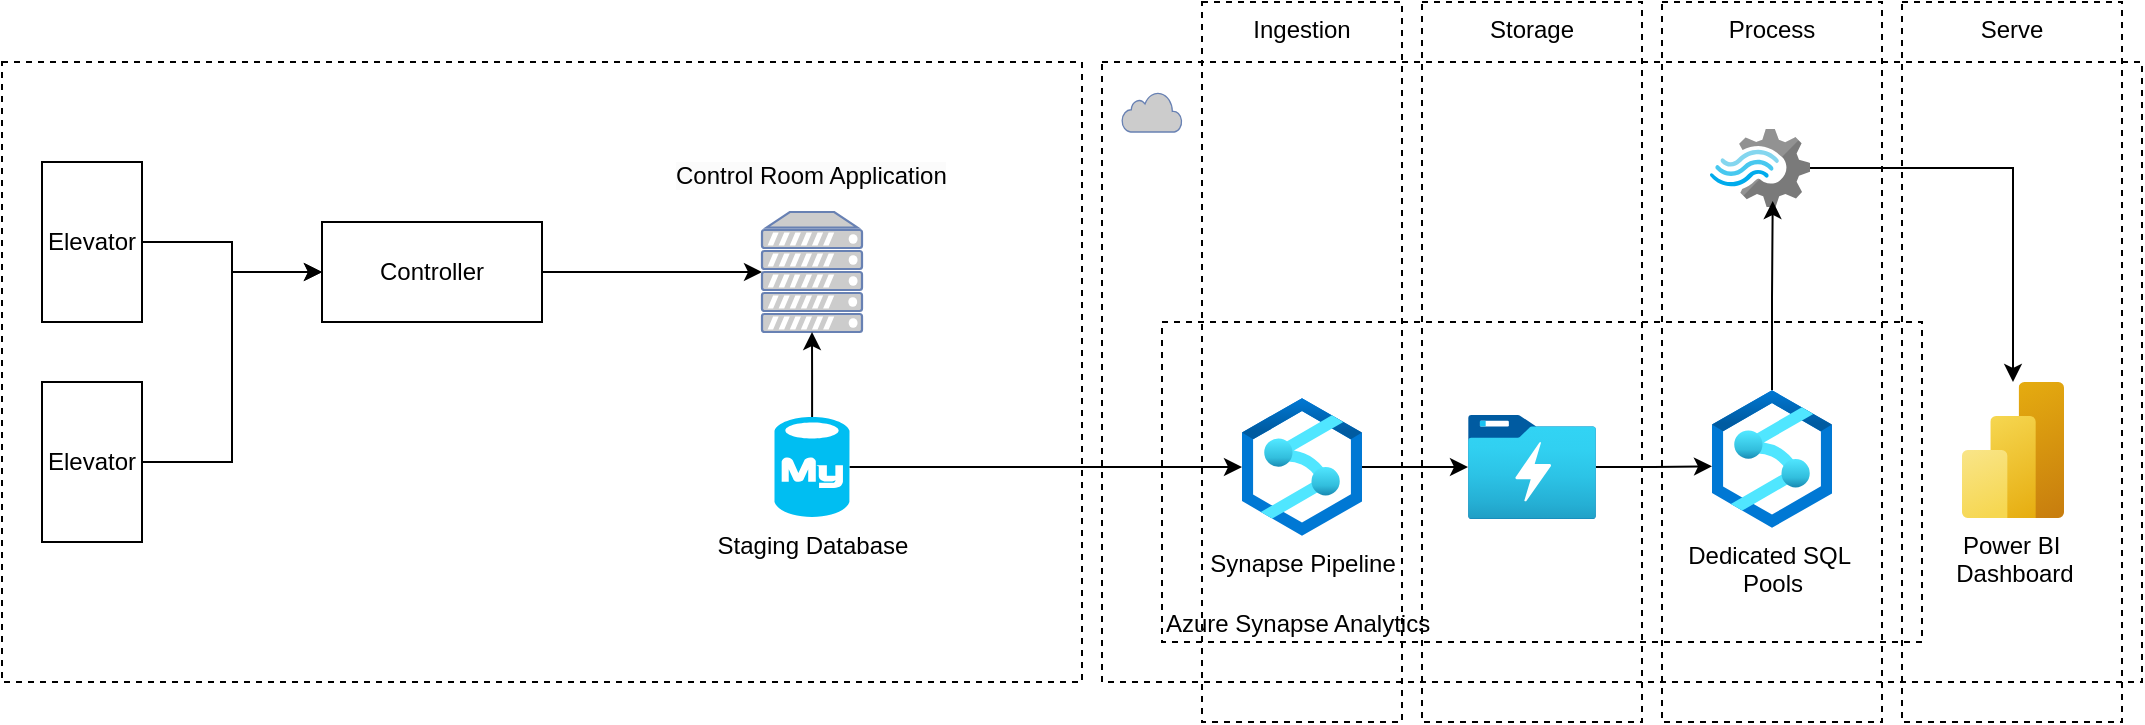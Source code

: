 <mxfile version="24.7.17">
  <diagram name="Page-1" id="Oj2CwVeMSre-gb_g6IW_">
    <mxGraphModel dx="1744" dy="891" grid="1" gridSize="10" guides="1" tooltips="1" connect="1" arrows="1" fold="1" page="1" pageScale="1" pageWidth="850" pageHeight="1100" math="0" shadow="0">
      <root>
        <mxCell id="0" />
        <mxCell id="1" parent="0" />
        <mxCell id="HESK5Comx3yYh3DtOV38-17" value="" style="rounded=0;whiteSpace=wrap;html=1;dashed=1;align=left;verticalAlign=bottom;" vertex="1" parent="1">
          <mxGeometry x="570" y="80" width="520" height="310" as="geometry" />
        </mxCell>
        <mxCell id="HESK5Comx3yYh3DtOV38-44" value="Azure Synapse Analytics" style="rounded=0;whiteSpace=wrap;html=1;dashed=1;align=left;verticalAlign=bottom;" vertex="1" parent="1">
          <mxGeometry x="600" y="210" width="380" height="160" as="geometry" />
        </mxCell>
        <mxCell id="HESK5Comx3yYh3DtOV38-16" value="" style="rounded=0;whiteSpace=wrap;html=1;dashed=1;" vertex="1" parent="1">
          <mxGeometry x="20" y="80" width="540" height="310" as="geometry" />
        </mxCell>
        <mxCell id="HESK5Comx3yYh3DtOV38-4" style="edgeStyle=orthogonalEdgeStyle;rounded=0;orthogonalLoop=1;jettySize=auto;html=1;" edge="1" parent="1" source="HESK5Comx3yYh3DtOV38-1" target="HESK5Comx3yYh3DtOV38-3">
          <mxGeometry relative="1" as="geometry" />
        </mxCell>
        <mxCell id="HESK5Comx3yYh3DtOV38-1" value="Elevator" style="html=1;whiteSpace=wrap;" vertex="1" parent="1">
          <mxGeometry x="40" y="130" width="50" height="80" as="geometry" />
        </mxCell>
        <mxCell id="HESK5Comx3yYh3DtOV38-5" style="edgeStyle=orthogonalEdgeStyle;rounded=0;orthogonalLoop=1;jettySize=auto;html=1;entryX=0;entryY=0.5;entryDx=0;entryDy=0;" edge="1" parent="1" source="HESK5Comx3yYh3DtOV38-2" target="HESK5Comx3yYh3DtOV38-3">
          <mxGeometry relative="1" as="geometry" />
        </mxCell>
        <mxCell id="HESK5Comx3yYh3DtOV38-2" value="Elevator" style="html=1;whiteSpace=wrap;" vertex="1" parent="1">
          <mxGeometry x="40" y="240" width="50" height="80" as="geometry" />
        </mxCell>
        <mxCell id="HESK5Comx3yYh3DtOV38-3" value="Controller" style="html=1;whiteSpace=wrap;" vertex="1" parent="1">
          <mxGeometry x="180" y="160" width="110" height="50" as="geometry" />
        </mxCell>
        <mxCell id="HESK5Comx3yYh3DtOV38-10" style="edgeStyle=orthogonalEdgeStyle;rounded=0;orthogonalLoop=1;jettySize=auto;html=1;" edge="1" parent="1" source="HESK5Comx3yYh3DtOV38-3" target="HESK5Comx3yYh3DtOV38-23">
          <mxGeometry relative="1" as="geometry">
            <mxPoint x="375" y="165" as="targetPoint" />
          </mxGeometry>
        </mxCell>
        <mxCell id="HESK5Comx3yYh3DtOV38-18" value="" style="html=1;outlineConnect=0;fillColor=#CCCCCC;strokeColor=#6881B3;gradientColor=none;gradientDirection=north;strokeWidth=2;shape=mxgraph.networks.cloud;fontColor=#ffffff;" vertex="1" parent="1">
          <mxGeometry x="580" y="95" width="30" height="20" as="geometry" />
        </mxCell>
        <mxCell id="HESK5Comx3yYh3DtOV38-23" value="" style="fontColor=#0066CC;verticalAlign=top;verticalLabelPosition=bottom;labelPosition=center;align=center;html=1;outlineConnect=0;fillColor=#CCCCCC;strokeColor=#6881B3;gradientColor=none;gradientDirection=north;strokeWidth=2;shape=mxgraph.networks.server;" vertex="1" parent="1">
          <mxGeometry x="400" y="155" width="50" height="60" as="geometry" />
        </mxCell>
        <mxCell id="HESK5Comx3yYh3DtOV38-26" style="edgeStyle=orthogonalEdgeStyle;rounded=0;orthogonalLoop=1;jettySize=auto;html=1;" edge="1" parent="1" source="HESK5Comx3yYh3DtOV38-25" target="HESK5Comx3yYh3DtOV38-23">
          <mxGeometry relative="1" as="geometry" />
        </mxCell>
        <mxCell id="HESK5Comx3yYh3DtOV38-37" style="edgeStyle=orthogonalEdgeStyle;rounded=0;orthogonalLoop=1;jettySize=auto;html=1;" edge="1" parent="1" source="HESK5Comx3yYh3DtOV38-25" target="HESK5Comx3yYh3DtOV38-35">
          <mxGeometry relative="1" as="geometry" />
        </mxCell>
        <mxCell id="HESK5Comx3yYh3DtOV38-25" value="Staging Database" style="verticalLabelPosition=bottom;html=1;verticalAlign=top;align=center;strokeColor=none;fillColor=#00BEF2;shape=mxgraph.azure.mysql_database;" vertex="1" parent="1">
          <mxGeometry x="406.25" y="257.5" width="37.5" height="50" as="geometry" />
        </mxCell>
        <mxCell id="HESK5Comx3yYh3DtOV38-27" value="&lt;span style=&quot;color: rgb(0, 0, 0); font-family: Helvetica; font-size: 12px; font-style: normal; font-variant-ligatures: normal; font-variant-caps: normal; font-weight: 400; letter-spacing: normal; orphans: 2; text-align: center; text-indent: 0px; text-transform: none; widows: 2; word-spacing: 0px; -webkit-text-stroke-width: 0px; white-space: nowrap; background-color: rgb(251, 251, 251); text-decoration-thickness: initial; text-decoration-style: initial; text-decoration-color: initial; display: inline !important; float: none;&quot;&gt;Control Room Application&lt;/span&gt;" style="text;whiteSpace=wrap;html=1;" vertex="1" parent="1">
          <mxGeometry x="355" y="122.5" width="140" height="30" as="geometry" />
        </mxCell>
        <mxCell id="HESK5Comx3yYh3DtOV38-36" value="&lt;div&gt;Ingestion&lt;/div&gt;" style="rounded=0;whiteSpace=wrap;html=1;dashed=1;fillColor=none;verticalAlign=top;" vertex="1" parent="1">
          <mxGeometry x="620" y="50" width="100" height="360" as="geometry" />
        </mxCell>
        <mxCell id="HESK5Comx3yYh3DtOV38-40" style="edgeStyle=orthogonalEdgeStyle;rounded=0;orthogonalLoop=1;jettySize=auto;html=1;" edge="1" parent="1" source="HESK5Comx3yYh3DtOV38-35" target="HESK5Comx3yYh3DtOV38-39">
          <mxGeometry relative="1" as="geometry" />
        </mxCell>
        <mxCell id="HESK5Comx3yYh3DtOV38-35" value="Synapse Pipeline" style="image;aspect=fixed;html=1;points=[];align=center;fontSize=12;image=img/lib/azure2/databases/Azure_Synapse_Analytics.svg;" vertex="1" parent="1">
          <mxGeometry x="640" y="248" width="60" height="69" as="geometry" />
        </mxCell>
        <mxCell id="HESK5Comx3yYh3DtOV38-38" value="&lt;div&gt;Storage&lt;/div&gt;" style="rounded=0;whiteSpace=wrap;html=1;dashed=1;fillColor=none;verticalAlign=top;" vertex="1" parent="1">
          <mxGeometry x="730" y="50" width="110" height="360" as="geometry" />
        </mxCell>
        <mxCell id="HESK5Comx3yYh3DtOV38-39" value="" style="image;aspect=fixed;html=1;points=[];align=center;fontSize=12;image=img/lib/azure2/analytics/Data_Lake_Store_Gen1.svg;" vertex="1" parent="1">
          <mxGeometry x="753" y="256.5" width="64" height="52" as="geometry" />
        </mxCell>
        <mxCell id="HESK5Comx3yYh3DtOV38-41" value="&lt;div&gt;Process&lt;/div&gt;" style="rounded=0;whiteSpace=wrap;html=1;dashed=1;fillColor=none;verticalAlign=top;" vertex="1" parent="1">
          <mxGeometry x="850" y="50" width="110" height="360" as="geometry" />
        </mxCell>
        <mxCell id="HESK5Comx3yYh3DtOV38-42" value="Dedicated SQL&amp;nbsp;&lt;div&gt;Pools&lt;/div&gt;" style="image;aspect=fixed;html=1;points=[];align=center;fontSize=12;image=img/lib/azure2/databases/Azure_Synapse_Analytics.svg;" vertex="1" parent="1">
          <mxGeometry x="875" y="244" width="60" height="69" as="geometry" />
        </mxCell>
        <mxCell id="HESK5Comx3yYh3DtOV38-43" style="edgeStyle=orthogonalEdgeStyle;rounded=0;orthogonalLoop=1;jettySize=auto;html=1;entryX=0;entryY=0.553;entryDx=0;entryDy=0;entryPerimeter=0;" edge="1" parent="1" source="HESK5Comx3yYh3DtOV38-39" target="HESK5Comx3yYh3DtOV38-42">
          <mxGeometry relative="1" as="geometry" />
        </mxCell>
        <mxCell id="HESK5Comx3yYh3DtOV38-45" value="&lt;div&gt;Serve&lt;/div&gt;" style="rounded=0;whiteSpace=wrap;html=1;dashed=1;fillColor=none;verticalAlign=top;" vertex="1" parent="1">
          <mxGeometry x="970" y="50" width="110" height="360" as="geometry" />
        </mxCell>
        <mxCell id="HESK5Comx3yYh3DtOV38-50" style="edgeStyle=orthogonalEdgeStyle;rounded=0;orthogonalLoop=1;jettySize=auto;html=1;" edge="1" parent="1" source="HESK5Comx3yYh3DtOV38-47" target="HESK5Comx3yYh3DtOV38-49">
          <mxGeometry relative="1" as="geometry" />
        </mxCell>
        <mxCell id="HESK5Comx3yYh3DtOV38-47" value="" style="image;sketch=0;aspect=fixed;html=1;points=[];align=center;fontSize=12;image=img/lib/mscae/Stream_Analytics.svg;" vertex="1" parent="1">
          <mxGeometry x="874" y="113.5" width="50" height="39" as="geometry" />
        </mxCell>
        <mxCell id="HESK5Comx3yYh3DtOV38-48" style="edgeStyle=orthogonalEdgeStyle;rounded=0;orthogonalLoop=1;jettySize=auto;html=1;entryX=0.627;entryY=0.923;entryDx=0;entryDy=0;entryPerimeter=0;" edge="1" parent="1" source="HESK5Comx3yYh3DtOV38-42" target="HESK5Comx3yYh3DtOV38-47">
          <mxGeometry relative="1" as="geometry" />
        </mxCell>
        <mxCell id="HESK5Comx3yYh3DtOV38-49" value="Power BI&amp;nbsp;&lt;div&gt;Dashboard&lt;/div&gt;" style="image;aspect=fixed;html=1;points=[];align=center;fontSize=12;image=img/lib/azure2/analytics/Power_BI_Embedded.svg;" vertex="1" parent="1">
          <mxGeometry x="1000" y="240" width="51" height="68" as="geometry" />
        </mxCell>
      </root>
    </mxGraphModel>
  </diagram>
</mxfile>
